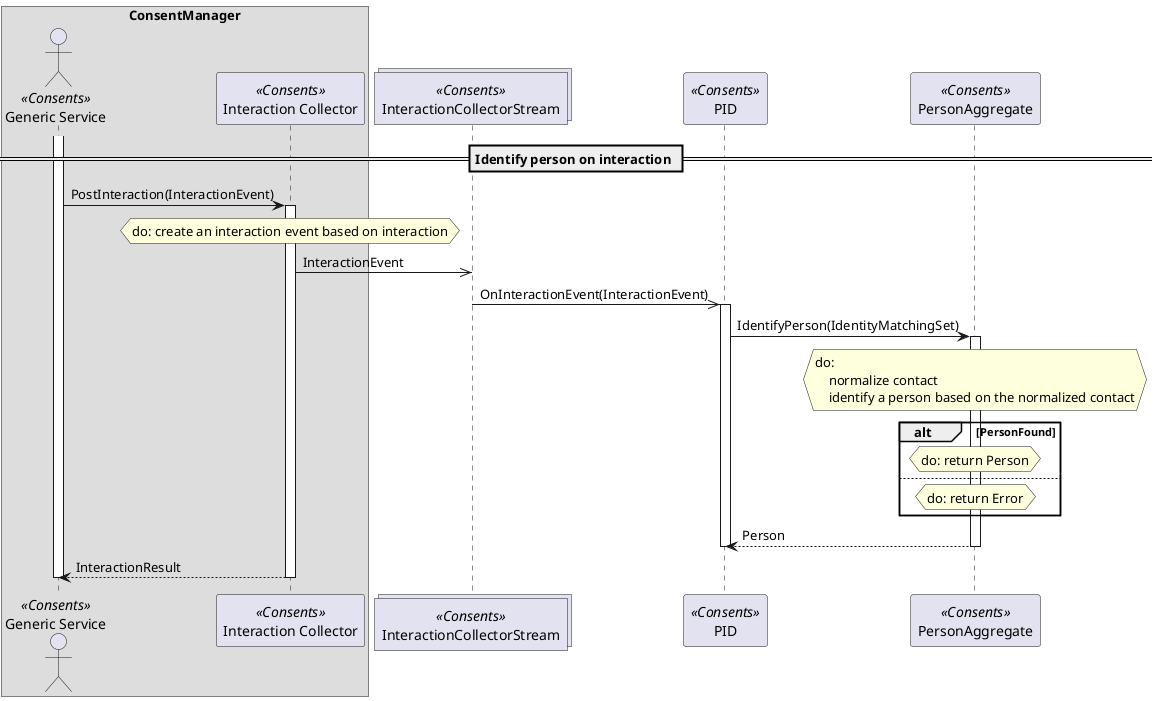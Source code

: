 @startuml Readme example

== Identify person on interaction ==

box "ConsentManager"
    actor "Generic Service" as GenericService <<Consents>>
    participant "Interaction Collector" as InteractionCollector <<Consents>>
end box
collections "InteractionCollectorStream" as InteractionCollectorStream <<Consents>>
participant "PID" as PersonIdentificationEngine <<Consents>>
participant "PersonAggregate" as PersonAggregate <<Consents>>

activate GenericService
GenericService -> InteractionCollector ++: PostInteraction(InteractionEvent)
    hnote over InteractionCollector
    do: create an interaction event based on interaction
    end hnote
    InteractionCollector ->> InteractionCollectorStream: InteractionEvent
    InteractionCollectorStream ->> PersonIdentificationEngine: OnInteractionEvent(InteractionEvent)
        activate PersonIdentificationEngine
        PersonIdentificationEngine -> PersonAggregate ++: IdentifyPerson(IdentityMatchingSet)
            hnote over PersonAggregate
            do:
                normalize contact
                identify a person based on the normalized contact
            end hnote
            alt PersonFound
                hnote over PersonAggregate
                do: return Person
                end hnote
            else
                hnote over PersonAggregate
                do: return Error
                end hnote
            end
        PersonAggregate --> PersonIdentificationEngine --: Person
        deactivate PersonIdentificationEngine
InteractionCollector --> GenericService --: InteractionResult

deactivate GenericService

@enduml
